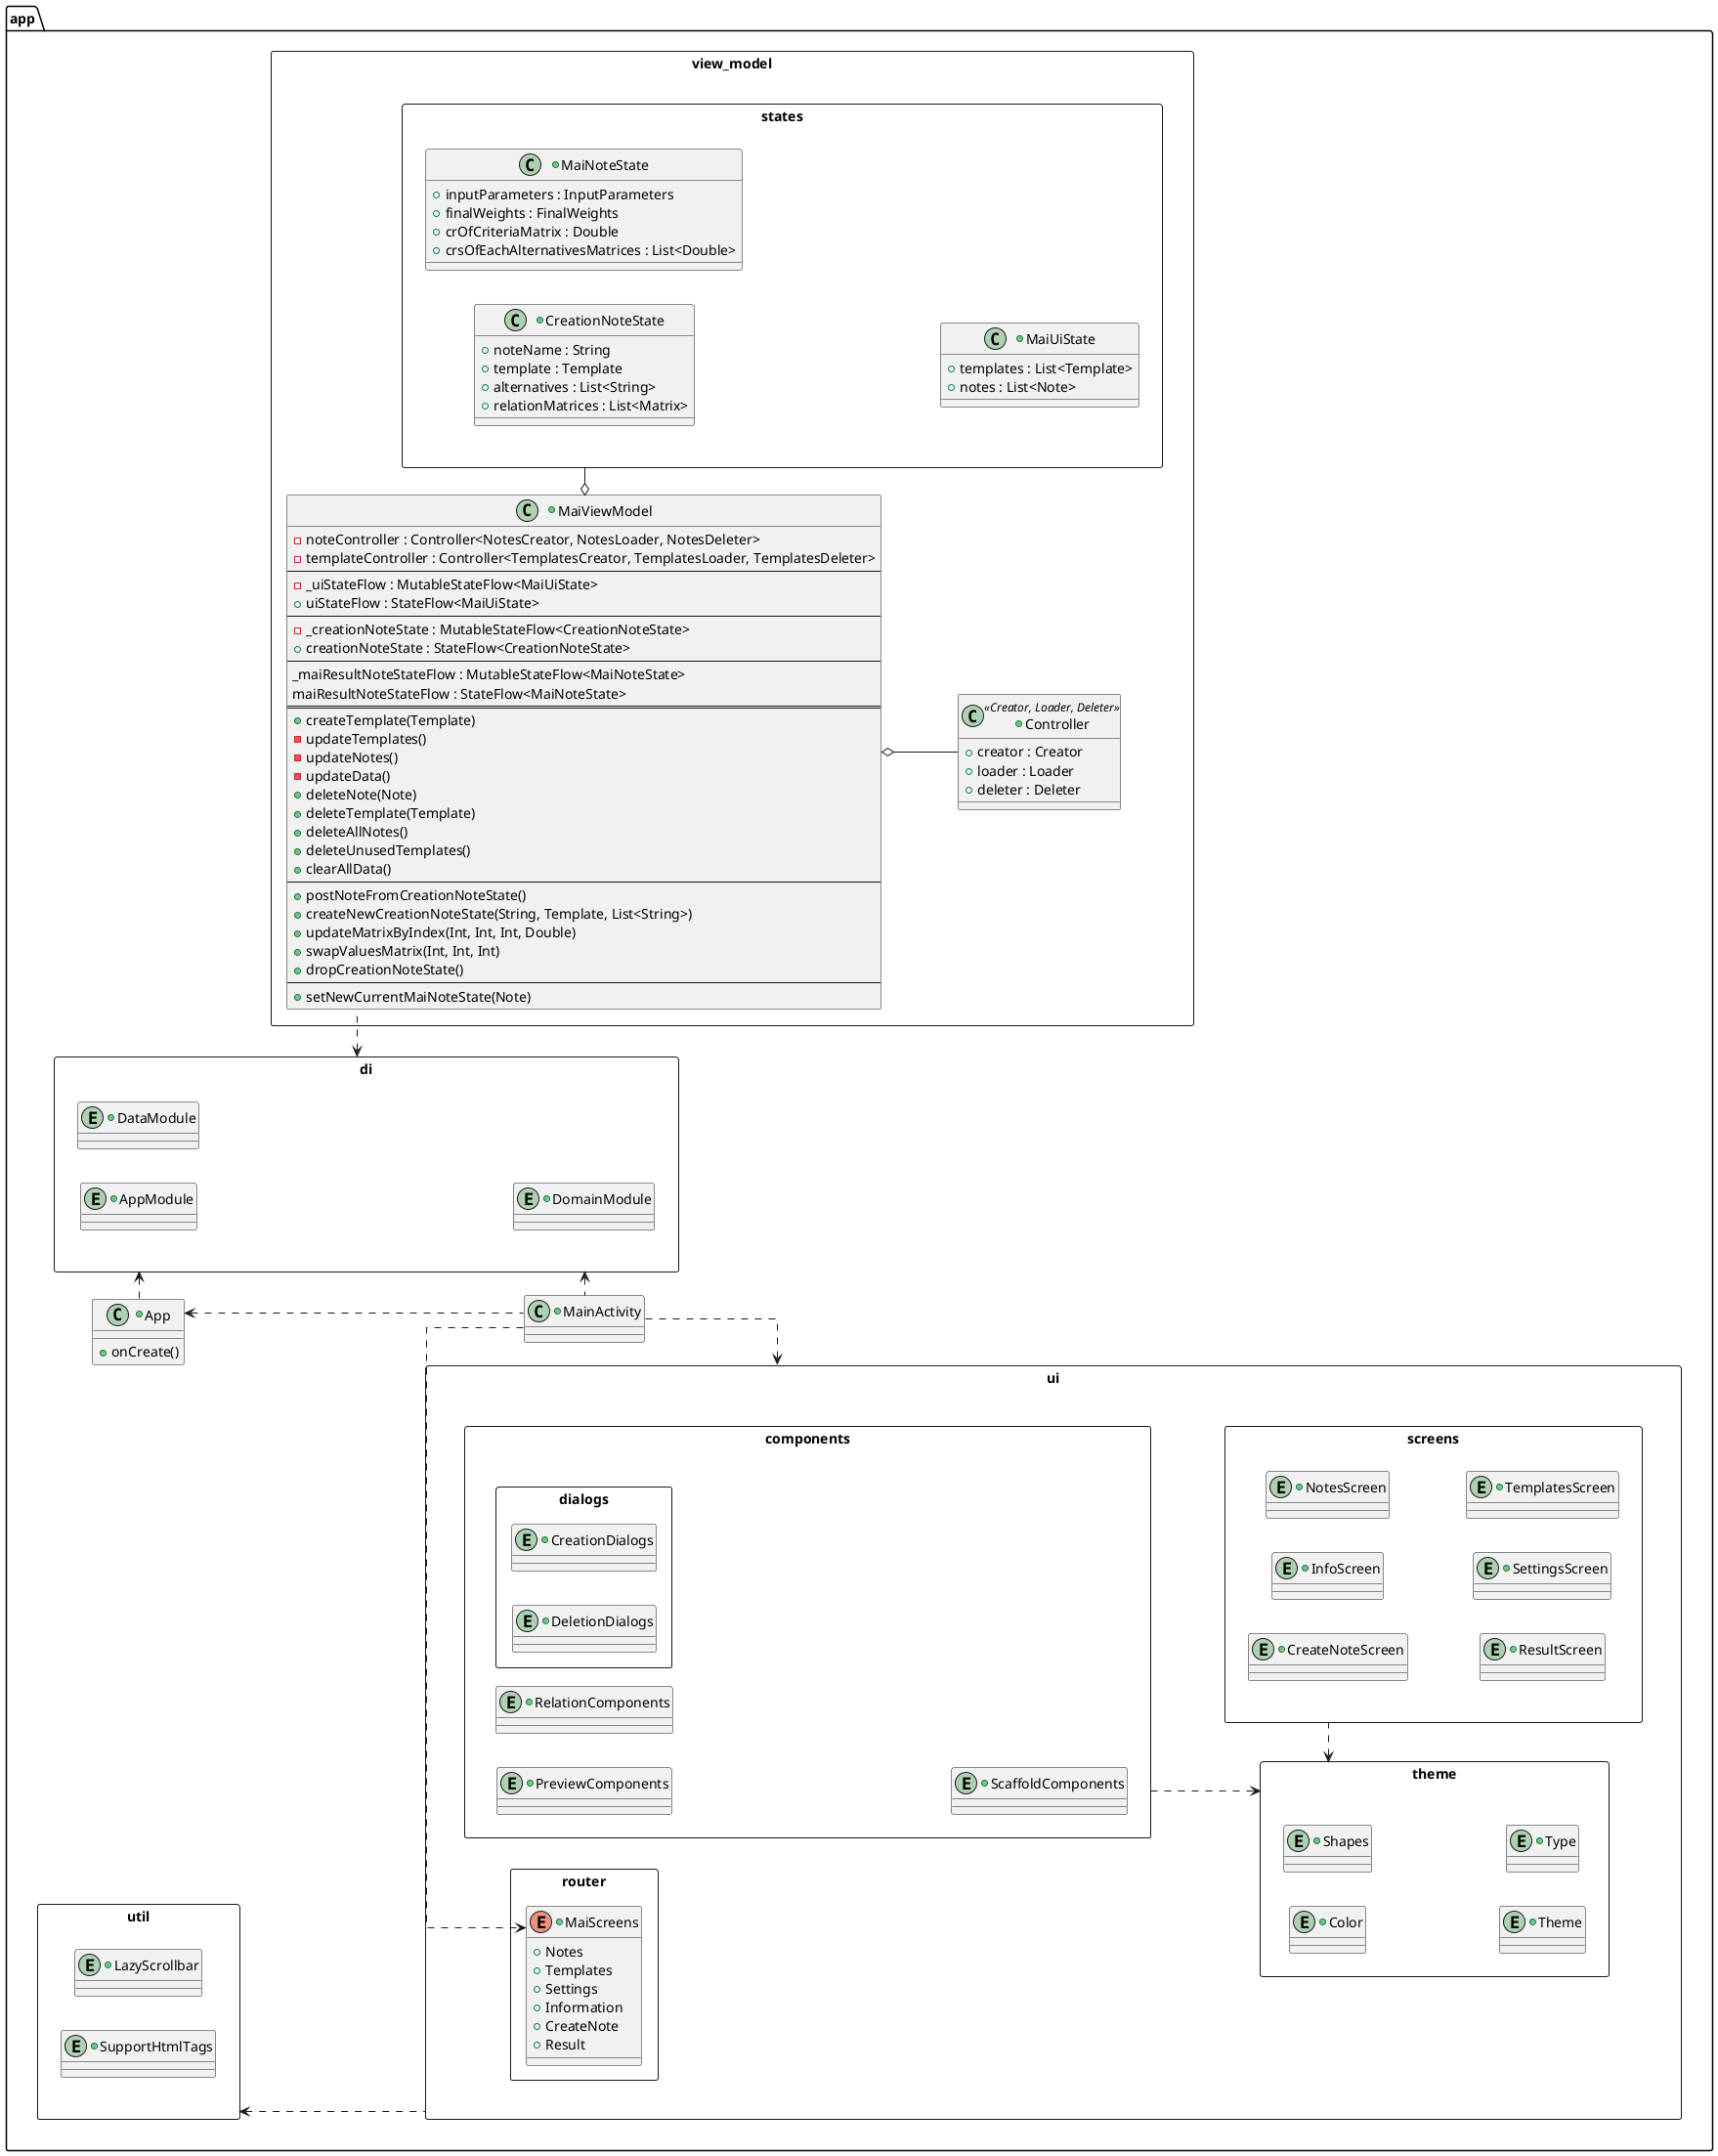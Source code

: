 @startuml

left to right direction
skinparam linetype ortho

package app {
rectangle ui {
        rectangle components {
            rectangle dialogs {
                +entity CreationDialogs {
                }

                +entity DeletionDialogs {
                }
            }

            +entity PreviewComponents {
            }

            +entity RelationComponents {
            }

            +entity ScaffoldComponents {
            }
        }

        rectangle router {
            +enum MaiScreens {
                +Notes
                +Templates
                +Settings
                +Information
                +CreateNote
                +Result
            }
        }

        rectangle screens {
            +entity CreateNoteScreen {
            }

            +entity InfoScreen {
            }

            +entity NotesScreen {
            }

            +entity ResultScreen {
            }

            +entity SettingsScreen {
            }

            +entity TemplatesScreen {
            }
        }

        rectangle theme {
            +entity Color {
            }

            +entity Shapes {
            }

            +entity Theme {
            }

            +entity Type {
            }
        }
    }

    rectangle di {
        +entity AppModule {
        }
        +entity DataModule {
        }
        +entity DomainModule {
        }

    }

    rectangle util {
        +entity LazyScrollbar {
        }

        +entity SupportHtmlTags {
        }
    }

    rectangle view_model {
        rectangle states {
            +class CreationNoteState {
                +noteName : String
                +template : Template
                +alternatives : List<String>
                +relationMatrices : List<Matrix>
            }

            +class MaiNoteState {
                +inputParameters : InputParameters
                +finalWeights : FinalWeights
                +crOfCriteriaMatrix : Double
                +crsOfEachAlternativesMatrices : List<Double>
            }

            +class MaiUiState {
                +templates : List<Template>
                +notes : List<Note>
            }
        }

        +class Controller<<Creator, Loader, Deleter>> {
            +creator : Creator
            +loader : Loader
            +deleter : Deleter
        }

        +class MaiViewModel {
            -noteController : Controller<NotesCreator, NotesLoader, NotesDeleter>
            -templateController : Controller<TemplatesCreator, TemplatesLoader, TemplatesDeleter>
            --
            -_uiStateFlow : MutableStateFlow<MaiUiState>
            + uiStateFlow : StateFlow<MaiUiState>
            --
            -_creationNoteState : MutableStateFlow<CreationNoteState>
            +creationNoteState : StateFlow<CreationNoteState>
            --
            _maiResultNoteStateFlow : MutableStateFlow<MaiNoteState>
            maiResultNoteStateFlow : StateFlow<MaiNoteState>
            ==
            +createTemplate(Template)
            -updateTemplates()
            -updateNotes()
            -updateData()
            +deleteNote(Note)
            +deleteTemplate(Template)
            +deleteAllNotes()
            +deleteUnusedTemplates()
            +clearAllData()
            --
            +postNoteFromCreationNoteState()
            +createNewCreationNoteState(String, Template, List<String>)
            +updateMatrixByIndex(Int, Int, Int, Double)
            +swapValuesMatrix(Int, Int, Int)
            +dropCreationNoteState()
            --
            +setNewCurrentMaiNoteState(Note)
        }
    }

    +class App {
        +onCreate()
    }

    +class MainActivity {
    }
}

theme <..r screens
theme <..u components
App <.. MainActivity
App ..r> di
util <.. ui
di <.. MainActivity
di <.. MaiViewModel
ui <.. MainActivity
Controller --uo MaiViewModel
states --lo MaiViewModel
MaiScreens <..l MainActivity

@enduml